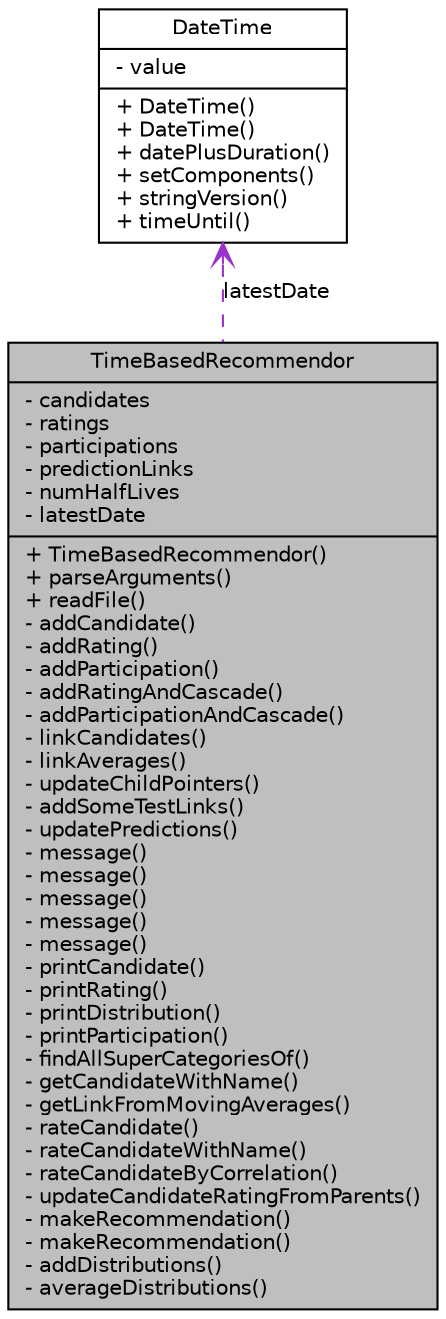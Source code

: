 digraph G
{
  edge [fontname="Helvetica",fontsize="10",labelfontname="Helvetica",labelfontsize="10"];
  node [fontname="Helvetica",fontsize="10",shape=record];
  Node1 [label="{TimeBasedRecommendor\n|- candidates\l- ratings\l- participations\l- predictionLinks\l- numHalfLives\l- latestDate\l|+ TimeBasedRecommendor()\l+ parseArguments()\l+ readFile()\l- addCandidate()\l- addRating()\l- addParticipation()\l- addRatingAndCascade()\l- addParticipationAndCascade()\l- linkCandidates()\l- linkAverages()\l- updateChildPointers()\l- addSomeTestLinks()\l- updatePredictions()\l- message()\l- message()\l- message()\l- message()\l- message()\l- printCandidate()\l- printRating()\l- printDistribution()\l- printParticipation()\l- findAllSuperCategoriesOf()\l- getCandidateWithName()\l- getLinkFromMovingAverages()\l- rateCandidate()\l- rateCandidateWithName()\l- rateCandidateByCorrelation()\l- updateCandidateRatingFromParents()\l- makeRecommendation()\l- makeRecommendation()\l- addDistributions()\l- averageDistributions()\l}",height=0.2,width=0.4,color="black", fillcolor="grey75", style="filled" fontcolor="black"];
  Node2 -> Node1 [dir=back,color="darkorchid3",fontsize="10",style="dashed",label="latestDate",arrowtail="open",fontname="Helvetica"];
  Node2 [label="{DateTime\n|- value\l|+ DateTime()\l+ DateTime()\l+ datePlusDuration()\l+ setComponents()\l+ stringVersion()\l+ timeUntil()\l}",height=0.2,width=0.4,color="black", fillcolor="white", style="filled",URL="$class_date_time.html"];
}
